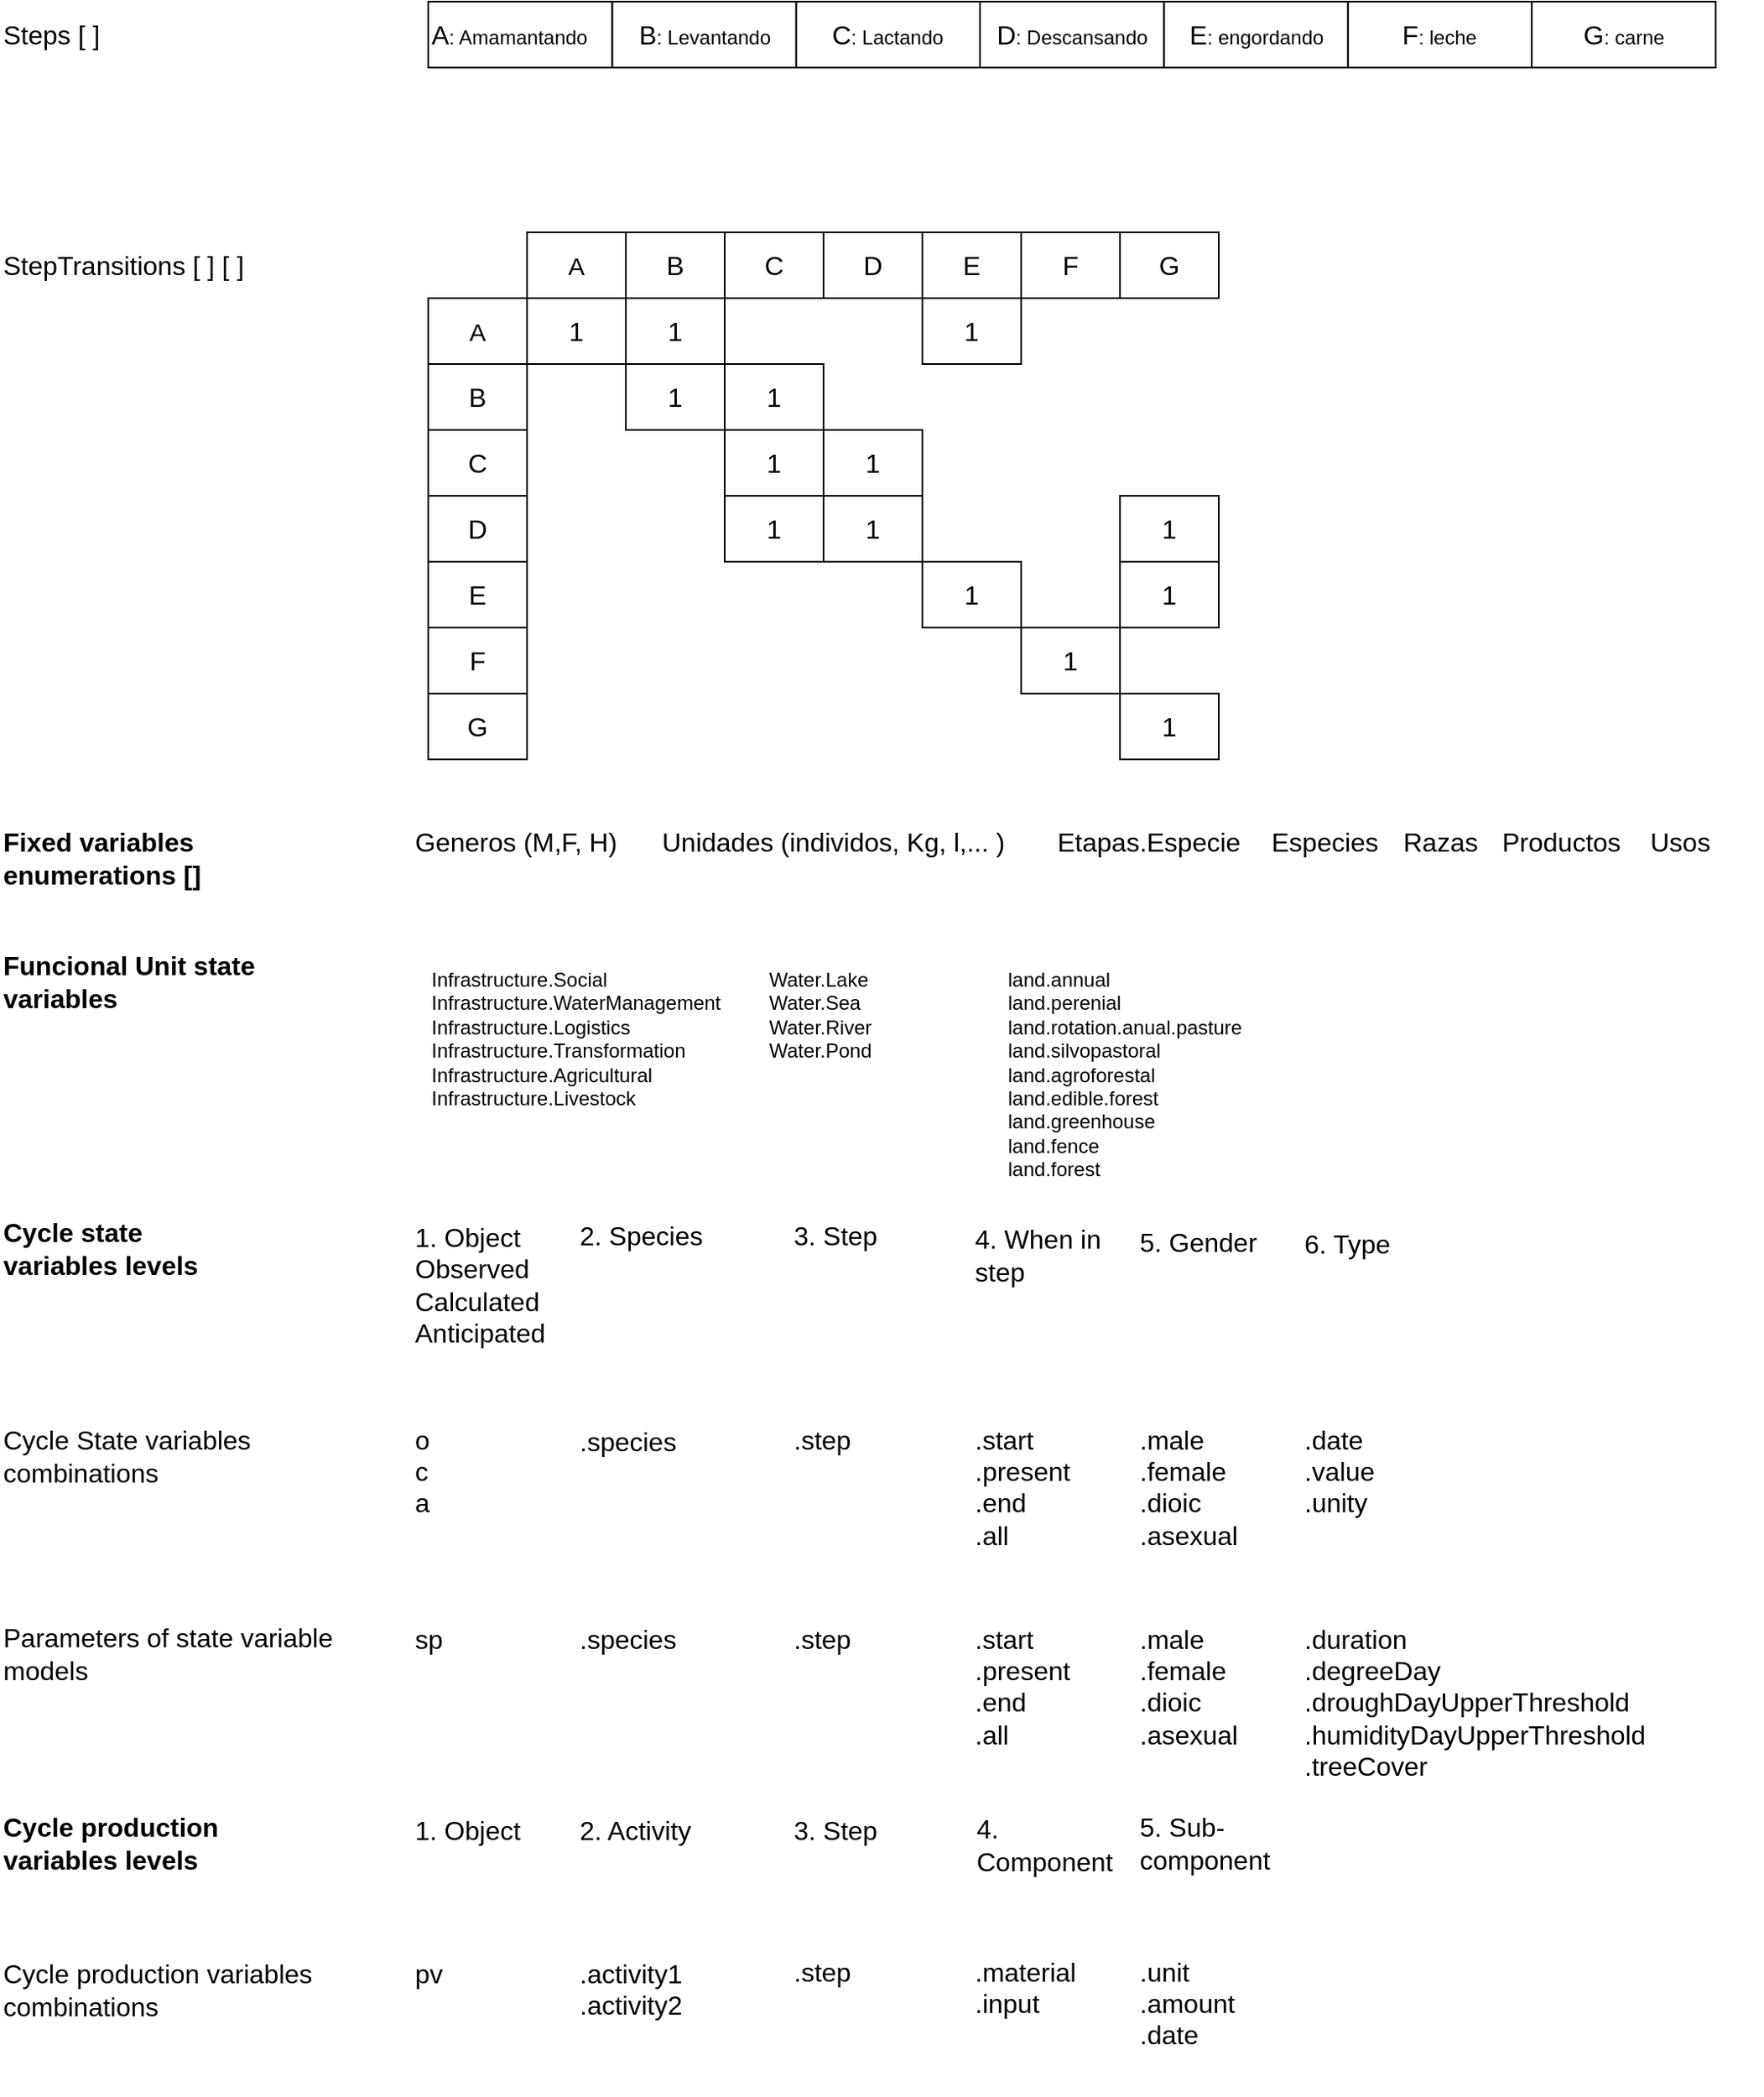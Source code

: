 <mxfile version="21.3.5" type="github" pages="2">
  <diagram id="cez-rpx9PR17WSuJuLhv" name="Genérico">
    <mxGraphModel dx="1127" dy="763" grid="1" gridSize="10" guides="1" tooltips="1" connect="1" arrows="1" fold="1" page="1" pageScale="1" pageWidth="1169" pageHeight="827" math="0" shadow="0">
      <root>
        <mxCell id="0" />
        <mxCell id="1" parent="0" />
        <mxCell id="pYkF3DjS2PnKUjxH9FUJ-1" value="Steps [ ]" style="text;html=1;strokeColor=none;fillColor=none;align=left;verticalAlign=middle;whiteSpace=wrap;rounded=0;fontSize=16;" parent="1" vertex="1">
          <mxGeometry x="60" y="40" width="80" height="20" as="geometry" />
        </mxCell>
        <mxCell id="pYkF3DjS2PnKUjxH9FUJ-2" value="StepTransitions [ ] [ ]" style="text;html=1;strokeColor=none;fillColor=none;align=left;verticalAlign=middle;whiteSpace=wrap;rounded=0;fontSize=16;" parent="1" vertex="1">
          <mxGeometry x="60" y="180" width="180" height="20" as="geometry" />
        </mxCell>
        <mxCell id="b_mPPoaURZ4BV5WpPqKZ-49" value="&lt;div&gt;Fixed variables&lt;/div&gt;&lt;div&gt;enumerations [] &lt;/div&gt;" style="text;html=1;strokeColor=none;fillColor=none;align=left;verticalAlign=middle;whiteSpace=wrap;rounded=0;fontSize=16;fontStyle=1" parent="1" vertex="1">
          <mxGeometry x="60" y="530" width="200" height="40" as="geometry" />
        </mxCell>
        <mxCell id="b_mPPoaURZ4BV5WpPqKZ-51" value="Generos (M,F, H)" style="text;html=1;strokeColor=none;fillColor=none;align=left;verticalAlign=middle;whiteSpace=wrap;rounded=0;fontSize=16;" parent="1" vertex="1">
          <mxGeometry x="310" y="530" width="150" height="20" as="geometry" />
        </mxCell>
        <mxCell id="b_mPPoaURZ4BV5WpPqKZ-52" value="Unidades (individos, Kg, l,... )" style="text;html=1;strokeColor=none;fillColor=none;align=left;verticalAlign=middle;whiteSpace=wrap;rounded=0;fontSize=16;" parent="1" vertex="1">
          <mxGeometry x="460" y="530" width="230" height="20" as="geometry" />
        </mxCell>
        <mxCell id="b_mPPoaURZ4BV5WpPqKZ-53" value="Cycle state variables levels " style="text;html=1;strokeColor=none;fillColor=none;align=left;verticalAlign=middle;whiteSpace=wrap;rounded=0;fontSize=16;fontStyle=1" parent="1" vertex="1">
          <mxGeometry x="60" y="772" width="160" height="30" as="geometry" />
        </mxCell>
        <mxCell id="b_mPPoaURZ4BV5WpPqKZ-54" value="" style="group" parent="1" vertex="1" connectable="0">
          <mxGeometry x="320" y="170" width="480" height="320" as="geometry" />
        </mxCell>
        <mxCell id="MyoScKNFmEBYEgEzymnH-1" value="" style="shape=partialRectangle;html=1;whiteSpace=wrap;connectable=0;strokeColor=default;overflow=hidden;fillColor=none;top=0;left=0;bottom=0;right=0;pointerEvents=1;fontSize=16;strokeWidth=3;" parent="b_mPPoaURZ4BV5WpPqKZ-54" vertex="1">
          <mxGeometry x="360" y="200" width="60" height="40" as="geometry">
            <mxRectangle width="60" height="40" as="alternateBounds" />
          </mxGeometry>
        </mxCell>
        <mxCell id="MyoScKNFmEBYEgEzymnH-12" value="&lt;font style=&quot;font-size: 16px;&quot;&gt;F&lt;/font&gt;" style="rounded=0;whiteSpace=wrap;html=1;" parent="b_mPPoaURZ4BV5WpPqKZ-54" vertex="1">
          <mxGeometry x="360" width="60" height="40" as="geometry" />
        </mxCell>
        <mxCell id="MyoScKNFmEBYEgEzymnH-13" value="&lt;font style=&quot;font-size: 16px;&quot;&gt;1&lt;/font&gt;" style="rounded=0;whiteSpace=wrap;html=1;" parent="b_mPPoaURZ4BV5WpPqKZ-54" vertex="1">
          <mxGeometry x="360" y="240" width="60" height="40" as="geometry" />
        </mxCell>
        <mxCell id="MyoScKNFmEBYEgEzymnH-19" value="&lt;font style=&quot;font-size: 16px;&quot;&gt;F&lt;/font&gt;" style="rounded=0;whiteSpace=wrap;html=1;" parent="b_mPPoaURZ4BV5WpPqKZ-54" vertex="1">
          <mxGeometry y="240" width="60" height="40" as="geometry" />
        </mxCell>
        <mxCell id="b_mPPoaURZ4BV5WpPqKZ-6" value="&lt;font style=&quot;font-size: 16px;&quot;&gt;G&lt;/font&gt;" style="rounded=0;whiteSpace=wrap;html=1;" parent="b_mPPoaURZ4BV5WpPqKZ-54" vertex="1">
          <mxGeometry x="420" width="60" height="40" as="geometry" />
        </mxCell>
        <mxCell id="b_mPPoaURZ4BV5WpPqKZ-14" value="&lt;font style=&quot;font-size: 16px;&quot;&gt;G&lt;/font&gt;" style="rounded=0;whiteSpace=wrap;html=1;" parent="b_mPPoaURZ4BV5WpPqKZ-54" vertex="1">
          <mxGeometry y="280" width="60" height="40" as="geometry" />
        </mxCell>
        <mxCell id="b_mPPoaURZ4BV5WpPqKZ-15" value="&lt;font style=&quot;font-size: 16px;&quot;&gt;1&lt;/font&gt;" style="rounded=0;whiteSpace=wrap;html=1;" parent="b_mPPoaURZ4BV5WpPqKZ-54" vertex="1">
          <mxGeometry x="420" y="280" width="60" height="40" as="geometry" />
        </mxCell>
        <mxCell id="b_mPPoaURZ4BV5WpPqKZ-16" value="&lt;font style=&quot;font-size: 16px;&quot;&gt;1&lt;/font&gt;" style="rounded=0;whiteSpace=wrap;html=1;" parent="b_mPPoaURZ4BV5WpPqKZ-54" vertex="1">
          <mxGeometry x="420" y="200" width="60" height="40" as="geometry" />
        </mxCell>
        <mxCell id="b_mPPoaURZ4BV5WpPqKZ-24" value="&lt;font style=&quot;font-size: 16px;&quot;&gt;D&lt;/font&gt;" style="rounded=0;whiteSpace=wrap;html=1;" parent="b_mPPoaURZ4BV5WpPqKZ-54" vertex="1">
          <mxGeometry x="240" width="60" height="40" as="geometry" />
        </mxCell>
        <mxCell id="b_mPPoaURZ4BV5WpPqKZ-25" value="&lt;font style=&quot;font-size: 16px;&quot;&gt;E&lt;/font&gt;" style="rounded=0;whiteSpace=wrap;html=1;" parent="b_mPPoaURZ4BV5WpPqKZ-54" vertex="1">
          <mxGeometry x="300" width="60" height="40" as="geometry" />
        </mxCell>
        <mxCell id="b_mPPoaURZ4BV5WpPqKZ-26" value="&lt;font style=&quot;font-size: 16px;&quot;&gt;C&lt;/font&gt;" style="rounded=0;whiteSpace=wrap;html=1;" parent="b_mPPoaURZ4BV5WpPqKZ-54" vertex="1">
          <mxGeometry x="180" width="60" height="40" as="geometry" />
        </mxCell>
        <mxCell id="b_mPPoaURZ4BV5WpPqKZ-27" value="&lt;font style=&quot;font-size: 15px;&quot;&gt;A&lt;/font&gt;" style="rounded=0;whiteSpace=wrap;html=1;" parent="b_mPPoaURZ4BV5WpPqKZ-54" vertex="1">
          <mxGeometry x="60" width="60" height="40" as="geometry" />
        </mxCell>
        <mxCell id="b_mPPoaURZ4BV5WpPqKZ-28" value="&lt;font style=&quot;font-size: 16px;&quot;&gt;B&lt;/font&gt;" style="rounded=0;whiteSpace=wrap;html=1;" parent="b_mPPoaURZ4BV5WpPqKZ-54" vertex="1">
          <mxGeometry x="120" width="60" height="40" as="geometry" />
        </mxCell>
        <mxCell id="b_mPPoaURZ4BV5WpPqKZ-32" value="&lt;font style=&quot;font-size: 16px;&quot;&gt;D&lt;/font&gt;" style="rounded=0;whiteSpace=wrap;html=1;" parent="b_mPPoaURZ4BV5WpPqKZ-54" vertex="1">
          <mxGeometry y="160" width="60" height="40" as="geometry" />
        </mxCell>
        <mxCell id="b_mPPoaURZ4BV5WpPqKZ-33" value="&lt;font style=&quot;font-size: 16px;&quot;&gt;E&lt;/font&gt;" style="rounded=0;whiteSpace=wrap;html=1;" parent="b_mPPoaURZ4BV5WpPqKZ-54" vertex="1">
          <mxGeometry y="200" width="60" height="40" as="geometry" />
        </mxCell>
        <mxCell id="b_mPPoaURZ4BV5WpPqKZ-34" value="&lt;font style=&quot;font-size: 16px;&quot;&gt;C&lt;/font&gt;" style="rounded=0;whiteSpace=wrap;html=1;" parent="b_mPPoaURZ4BV5WpPqKZ-54" vertex="1">
          <mxGeometry y="120" width="60" height="40" as="geometry" />
        </mxCell>
        <mxCell id="b_mPPoaURZ4BV5WpPqKZ-35" value="&lt;font style=&quot;font-size: 15px;&quot;&gt;A&lt;/font&gt;" style="rounded=0;whiteSpace=wrap;html=1;" parent="b_mPPoaURZ4BV5WpPqKZ-54" vertex="1">
          <mxGeometry y="40" width="60" height="40" as="geometry" />
        </mxCell>
        <mxCell id="b_mPPoaURZ4BV5WpPqKZ-36" value="&lt;font style=&quot;font-size: 16px;&quot;&gt;B&lt;/font&gt;" style="rounded=0;whiteSpace=wrap;html=1;" parent="b_mPPoaURZ4BV5WpPqKZ-54" vertex="1">
          <mxGeometry y="80" width="60" height="40" as="geometry" />
        </mxCell>
        <mxCell id="b_mPPoaURZ4BV5WpPqKZ-37" value="&lt;font style=&quot;font-size: 16px;&quot;&gt;1&lt;/font&gt;" style="rounded=0;whiteSpace=wrap;html=1;" parent="b_mPPoaURZ4BV5WpPqKZ-54" vertex="1">
          <mxGeometry x="240" y="160" width="60" height="40" as="geometry" />
        </mxCell>
        <mxCell id="b_mPPoaURZ4BV5WpPqKZ-38" value="&lt;font style=&quot;font-size: 16px;&quot;&gt;1&lt;/font&gt;" style="rounded=0;whiteSpace=wrap;html=1;" parent="b_mPPoaURZ4BV5WpPqKZ-54" vertex="1">
          <mxGeometry x="300" y="200" width="60" height="40" as="geometry" />
        </mxCell>
        <mxCell id="b_mPPoaURZ4BV5WpPqKZ-39" value="&lt;font style=&quot;font-size: 16px;&quot;&gt;1&lt;/font&gt;" style="rounded=0;whiteSpace=wrap;html=1;" parent="b_mPPoaURZ4BV5WpPqKZ-54" vertex="1">
          <mxGeometry x="120" y="80" width="60" height="40" as="geometry" />
        </mxCell>
        <mxCell id="b_mPPoaURZ4BV5WpPqKZ-40" value="&lt;font style=&quot;font-size: 16px;&quot;&gt;1&lt;/font&gt;" style="rounded=0;whiteSpace=wrap;html=1;" parent="b_mPPoaURZ4BV5WpPqKZ-54" vertex="1">
          <mxGeometry x="180" y="120" width="60" height="40" as="geometry" />
        </mxCell>
        <mxCell id="b_mPPoaURZ4BV5WpPqKZ-41" value="&lt;font style=&quot;font-size: 16px;&quot;&gt;1&lt;/font&gt;" style="rounded=0;whiteSpace=wrap;html=1;" parent="b_mPPoaURZ4BV5WpPqKZ-54" vertex="1">
          <mxGeometry x="60" y="40" width="60" height="40" as="geometry" />
        </mxCell>
        <mxCell id="b_mPPoaURZ4BV5WpPqKZ-42" value="&lt;font style=&quot;font-size: 16px;&quot;&gt;1&lt;/font&gt;" style="rounded=0;whiteSpace=wrap;html=1;" parent="b_mPPoaURZ4BV5WpPqKZ-54" vertex="1">
          <mxGeometry x="300" y="40" width="60" height="40" as="geometry" />
        </mxCell>
        <mxCell id="b_mPPoaURZ4BV5WpPqKZ-43" value="&lt;font style=&quot;font-size: 16px;&quot;&gt;1&lt;/font&gt;" style="rounded=0;whiteSpace=wrap;html=1;" parent="b_mPPoaURZ4BV5WpPqKZ-54" vertex="1">
          <mxGeometry x="180" y="80" width="60" height="40" as="geometry" />
        </mxCell>
        <mxCell id="b_mPPoaURZ4BV5WpPqKZ-44" value="&lt;font style=&quot;font-size: 16px;&quot;&gt;1&lt;/font&gt;" style="rounded=0;whiteSpace=wrap;html=1;" parent="b_mPPoaURZ4BV5WpPqKZ-54" vertex="1">
          <mxGeometry x="120" y="40" width="60" height="40" as="geometry" />
        </mxCell>
        <mxCell id="b_mPPoaURZ4BV5WpPqKZ-45" value="&lt;font style=&quot;font-size: 16px;&quot;&gt;1&lt;/font&gt;" style="rounded=0;whiteSpace=wrap;html=1;" parent="b_mPPoaURZ4BV5WpPqKZ-54" vertex="1">
          <mxGeometry x="240" y="120" width="60" height="40" as="geometry" />
        </mxCell>
        <mxCell id="b_mPPoaURZ4BV5WpPqKZ-46" value="&lt;font style=&quot;font-size: 16px;&quot;&gt;1&lt;/font&gt;" style="rounded=0;whiteSpace=wrap;html=1;" parent="b_mPPoaURZ4BV5WpPqKZ-54" vertex="1">
          <mxGeometry x="180" y="160" width="60" height="40" as="geometry" />
        </mxCell>
        <mxCell id="b_mPPoaURZ4BV5WpPqKZ-47" value="&lt;font style=&quot;font-size: 16px;&quot;&gt;1&lt;/font&gt;" style="rounded=0;whiteSpace=wrap;html=1;" parent="b_mPPoaURZ4BV5WpPqKZ-54" vertex="1">
          <mxGeometry x="420" y="160" width="60" height="40" as="geometry" />
        </mxCell>
        <mxCell id="b_mPPoaURZ4BV5WpPqKZ-55" value="" style="group" parent="1" vertex="1" connectable="0">
          <mxGeometry x="320" y="30" width="781.67" height="40" as="geometry" />
        </mxCell>
        <mxCell id="MyoScKNFmEBYEgEzymnH-27" value="" style="group" parent="b_mPPoaURZ4BV5WpPqKZ-55" vertex="1" connectable="0">
          <mxGeometry width="670" height="40" as="geometry" />
        </mxCell>
        <mxCell id="MyoScKNFmEBYEgEzymnH-20" value="&lt;font style=&quot;font-size: 16px;&quot;&gt;F&lt;/font&gt;: leche" style="rounded=0;whiteSpace=wrap;html=1;" parent="MyoScKNFmEBYEgEzymnH-27" vertex="1">
          <mxGeometry x="558.333" width="111.667" height="40" as="geometry" />
        </mxCell>
        <mxCell id="MyoScKNFmEBYEgEzymnH-21" value="&lt;font style=&quot;font-size: 16px;&quot;&gt;E&lt;/font&gt;: engordando" style="rounded=0;whiteSpace=wrap;html=1;" parent="MyoScKNFmEBYEgEzymnH-27" vertex="1">
          <mxGeometry x="446.667" width="111.667" height="40" as="geometry" />
        </mxCell>
        <mxCell id="MyoScKNFmEBYEgEzymnH-22" value="&lt;font style=&quot;font-size: 16px;&quot;&gt;D&lt;/font&gt;: Descansando" style="rounded=0;whiteSpace=wrap;html=1;" parent="MyoScKNFmEBYEgEzymnH-27" vertex="1">
          <mxGeometry x="335.0" width="111.667" height="40" as="geometry" />
        </mxCell>
        <mxCell id="MyoScKNFmEBYEgEzymnH-23" value="&lt;font style=&quot;font-size: 16px;&quot;&gt;C&lt;/font&gt;: Lactando" style="rounded=0;whiteSpace=wrap;html=1;" parent="MyoScKNFmEBYEgEzymnH-27" vertex="1">
          <mxGeometry x="223.333" width="111.667" height="40" as="geometry" />
        </mxCell>
        <mxCell id="MyoScKNFmEBYEgEzymnH-24" value="&lt;font style=&quot;font-size: 16px;&quot;&gt;B&lt;/font&gt;: Levantando" style="rounded=0;whiteSpace=wrap;html=1;" parent="MyoScKNFmEBYEgEzymnH-27" vertex="1">
          <mxGeometry x="111.667" width="111.667" height="40" as="geometry" />
        </mxCell>
        <mxCell id="MyoScKNFmEBYEgEzymnH-25" value="&lt;div style=&quot;&quot; align=&quot;left&quot;&gt;&lt;font style=&quot;font-size: 16px;&quot;&gt;A&lt;/font&gt;&lt;font style=&quot;font-size: 12px;&quot;&gt;: Amamantando&lt;br&gt;&lt;/font&gt;&lt;/div&gt;" style="rounded=0;whiteSpace=wrap;html=1;align=left;" parent="MyoScKNFmEBYEgEzymnH-27" vertex="1">
          <mxGeometry width="111.667" height="40" as="geometry" />
        </mxCell>
        <mxCell id="dBqPaJ7fvby0gHjQgL4g-1" value="&lt;font style=&quot;font-size: 16px;&quot;&gt;G&lt;/font&gt;: carne" style="rounded=0;whiteSpace=wrap;html=1;" parent="b_mPPoaURZ4BV5WpPqKZ-55" vertex="1">
          <mxGeometry x="670.003" width="111.667" height="40" as="geometry" />
        </mxCell>
        <mxCell id="b_mPPoaURZ4BV5WpPqKZ-57" value="&lt;div style=&quot;font-size: 16px;&quot;&gt;o&lt;/div&gt;&lt;div style=&quot;font-size: 16px;&quot;&gt;c&lt;/div&gt;&lt;div style=&quot;font-size: 16px;&quot;&gt;a&lt;br style=&quot;font-size: 16px;&quot;&gt;&lt;/div&gt;" style="text;whiteSpace=wrap;html=1;fontSize=16;verticalAlign=top;" parent="1" vertex="1">
          <mxGeometry x="310" y="887" width="100" height="90" as="geometry" />
        </mxCell>
        <mxCell id="b_mPPoaURZ4BV5WpPqKZ-59" value=".step" style="text;whiteSpace=wrap;html=1;fontSize=16;verticalAlign=top;" parent="1" vertex="1">
          <mxGeometry x="540" y="887" width="100" height="90" as="geometry" />
        </mxCell>
        <mxCell id="b_mPPoaURZ4BV5WpPqKZ-62" value="&lt;div&gt;.start&lt;/div&gt;&lt;div&gt;.present&lt;/div&gt;&lt;div&gt;.end&lt;/div&gt;&lt;div&gt;.all&lt;br&gt;&lt;/div&gt;" style="text;whiteSpace=wrap;html=1;fontSize=16;verticalAlign=top;" parent="1" vertex="1">
          <mxGeometry x="650" y="887" width="100" height="90" as="geometry" />
        </mxCell>
        <mxCell id="b_mPPoaURZ4BV5WpPqKZ-64" value="&lt;div&gt;.male&lt;/div&gt;&lt;div&gt;.female&lt;br&gt;&lt;/div&gt;&lt;div&gt;.dioic&lt;/div&gt;&lt;div&gt;.asexual&lt;br&gt;&lt;/div&gt;" style="text;whiteSpace=wrap;html=1;fontSize=16;verticalAlign=top;" parent="1" vertex="1">
          <mxGeometry x="750" y="887" width="100" height="80" as="geometry" />
        </mxCell>
        <mxCell id="csLeSf18LWkZXM3OZ7Ix-2" value="&lt;div&gt;.date&lt;/div&gt;&lt;div&gt;.value&lt;/div&gt;&lt;div&gt;.unity&lt;br&gt;&lt;/div&gt;" style="text;whiteSpace=wrap;html=1;fontSize=16;verticalAlign=top;" parent="1" vertex="1">
          <mxGeometry x="850" y="887" width="100" height="80" as="geometry" />
        </mxCell>
        <mxCell id="csLeSf18LWkZXM3OZ7Ix-3" value="Cycle State variables combinations" style="text;html=1;strokeColor=none;fillColor=none;align=left;verticalAlign=middle;whiteSpace=wrap;rounded=0;fontSize=16;" parent="1" vertex="1">
          <mxGeometry x="60" y="898" width="220" height="30" as="geometry" />
        </mxCell>
        <mxCell id="csLeSf18LWkZXM3OZ7Ix-5" value="Parameters of state variable models" style="text;html=1;strokeColor=none;fillColor=none;align=left;verticalAlign=middle;whiteSpace=wrap;rounded=0;fontSize=16;" parent="1" vertex="1">
          <mxGeometry x="60" y="1018" width="220" height="30" as="geometry" />
        </mxCell>
        <mxCell id="csLeSf18LWkZXM3OZ7Ix-6" value="sp" style="text;whiteSpace=wrap;html=1;fontSize=16;verticalAlign=top;" parent="1" vertex="1">
          <mxGeometry x="310" y="1008" width="60" height="60" as="geometry" />
        </mxCell>
        <mxCell id="csLeSf18LWkZXM3OZ7Ix-7" value=".step" style="text;whiteSpace=wrap;html=1;fontSize=16;verticalAlign=top;" parent="1" vertex="1">
          <mxGeometry x="540" y="1008" width="100" height="90" as="geometry" />
        </mxCell>
        <mxCell id="csLeSf18LWkZXM3OZ7Ix-8" value="&lt;div&gt;.start&lt;/div&gt;&lt;div&gt;.present&lt;/div&gt;&lt;div&gt;.end&lt;/div&gt;&lt;div&gt;.all&lt;br&gt;&lt;/div&gt;" style="text;whiteSpace=wrap;html=1;fontSize=16;verticalAlign=top;" parent="1" vertex="1">
          <mxGeometry x="650" y="1008" width="100" height="90" as="geometry" />
        </mxCell>
        <mxCell id="csLeSf18LWkZXM3OZ7Ix-9" value="&lt;div&gt;.male&lt;/div&gt;&lt;div&gt;.female&lt;br&gt;&lt;/div&gt;&lt;div&gt;.dioic&lt;/div&gt;&lt;div&gt;.asexual&lt;br&gt;&lt;/div&gt;" style="text;whiteSpace=wrap;html=1;fontSize=16;verticalAlign=top;" parent="1" vertex="1">
          <mxGeometry x="750" y="1008" width="100" height="80" as="geometry" />
        </mxCell>
        <mxCell id="csLeSf18LWkZXM3OZ7Ix-10" value="&lt;div&gt;.duration&lt;/div&gt;&lt;div&gt;.degreeDay&lt;/div&gt;&lt;div&gt;.droughDayUpperThreshold&lt;/div&gt;&lt;div&gt;.humidityDayUpperThreshold&lt;/div&gt;&lt;div&gt;.treeCover&lt;br&gt;&lt;/div&gt;" style="text;whiteSpace=wrap;html=1;fontSize=16;verticalAlign=top;" parent="1" vertex="1">
          <mxGeometry x="850" y="1008" width="100" height="80" as="geometry" />
        </mxCell>
        <mxCell id="csLeSf18LWkZXM3OZ7Ix-11" value="Cycle production variables combinations" style="text;html=1;strokeColor=none;fillColor=none;align=left;verticalAlign=middle;whiteSpace=wrap;rounded=0;fontSize=16;" parent="1" vertex="1">
          <mxGeometry x="60" y="1222" width="220" height="30" as="geometry" />
        </mxCell>
        <mxCell id="csLeSf18LWkZXM3OZ7Ix-12" value="pv" style="text;whiteSpace=wrap;html=1;fontSize=16;verticalAlign=top;" parent="1" vertex="1">
          <mxGeometry x="310" y="1211" width="100" height="90" as="geometry" />
        </mxCell>
        <mxCell id="csLeSf18LWkZXM3OZ7Ix-13" value=".step" style="text;whiteSpace=wrap;html=1;fontSize=16;verticalAlign=top;" parent="1" vertex="1">
          <mxGeometry x="540" y="1210" width="100" height="90" as="geometry" />
        </mxCell>
        <mxCell id="csLeSf18LWkZXM3OZ7Ix-14" value="&lt;div&gt;.material&lt;/div&gt;&lt;div&gt;.input&lt;/div&gt;" style="text;whiteSpace=wrap;html=1;fontSize=16;verticalAlign=top;" parent="1" vertex="1">
          <mxGeometry x="650" y="1210" width="100" height="90" as="geometry" />
        </mxCell>
        <mxCell id="csLeSf18LWkZXM3OZ7Ix-15" value="&lt;div&gt;.unit&lt;/div&gt;&lt;div&gt;.amount&lt;/div&gt;&lt;div&gt;.date&lt;br&gt;&lt;/div&gt;" style="text;whiteSpace=wrap;html=1;fontSize=16;verticalAlign=top;" parent="1" vertex="1">
          <mxGeometry x="750" y="1210" width="100" height="80" as="geometry" />
        </mxCell>
        <mxCell id="csLeSf18LWkZXM3OZ7Ix-88" value="Etapas.Especie" style="text;html=1;strokeColor=none;fillColor=none;align=left;verticalAlign=middle;whiteSpace=wrap;rounded=0;fontSize=16;" parent="1" vertex="1">
          <mxGeometry x="700" y="530" width="100" height="20" as="geometry" />
        </mxCell>
        <mxCell id="csLeSf18LWkZXM3OZ7Ix-91" value="Especies" style="text;html=1;strokeColor=none;fillColor=none;align=left;verticalAlign=middle;whiteSpace=wrap;rounded=0;fontSize=16;" parent="1" vertex="1">
          <mxGeometry x="830" y="530" width="100" height="20" as="geometry" />
        </mxCell>
        <mxCell id="csLeSf18LWkZXM3OZ7Ix-92" value="2. Species" style="text;html=1;strokeColor=none;fillColor=none;align=left;verticalAlign=middle;whiteSpace=wrap;rounded=0;fontSize=16;" parent="1" vertex="1">
          <mxGeometry x="410" y="760" width="100" height="38" as="geometry" />
        </mxCell>
        <mxCell id="csLeSf18LWkZXM3OZ7Ix-93" value=".species" style="text;whiteSpace=wrap;html=1;fontSize=16;verticalAlign=top;" parent="1" vertex="1">
          <mxGeometry x="410" y="888" width="100" height="99" as="geometry" />
        </mxCell>
        <mxCell id="csLeSf18LWkZXM3OZ7Ix-94" value=".species" style="text;whiteSpace=wrap;html=1;fontSize=16;verticalAlign=top;" parent="1" vertex="1">
          <mxGeometry x="410" y="1008" width="100" height="90" as="geometry" />
        </mxCell>
        <mxCell id="csLeSf18LWkZXM3OZ7Ix-95" value="&lt;div&gt;.activity1&lt;/div&gt;&lt;div&gt;.activity2&lt;br&gt;&lt;/div&gt;" style="text;whiteSpace=wrap;html=1;fontSize=16;verticalAlign=top;" parent="1" vertex="1">
          <mxGeometry x="410" y="1211" width="100" height="90" as="geometry" />
        </mxCell>
        <mxCell id="csLeSf18LWkZXM3OZ7Ix-96" value="Razas" style="text;html=1;strokeColor=none;fillColor=none;align=left;verticalAlign=middle;whiteSpace=wrap;rounded=0;fontSize=16;" parent="1" vertex="1">
          <mxGeometry x="910" y="530" width="100" height="20" as="geometry" />
        </mxCell>
        <mxCell id="csLeSf18LWkZXM3OZ7Ix-97" value="Productos" style="text;html=1;strokeColor=none;fillColor=none;align=left;verticalAlign=middle;whiteSpace=wrap;rounded=0;fontSize=16;" parent="1" vertex="1">
          <mxGeometry x="970" y="530" width="100" height="20" as="geometry" />
        </mxCell>
        <mxCell id="csLeSf18LWkZXM3OZ7Ix-98" value="Usos" style="text;html=1;strokeColor=none;fillColor=none;align=left;verticalAlign=middle;whiteSpace=wrap;rounded=0;fontSize=16;" parent="1" vertex="1">
          <mxGeometry x="1060" y="530" width="70" height="20" as="geometry" />
        </mxCell>
        <mxCell id="csLeSf18LWkZXM3OZ7Ix-101" value="Funcional Unit state variables" style="text;html=1;strokeColor=none;fillColor=none;align=left;verticalAlign=middle;whiteSpace=wrap;rounded=0;fontSize=16;fontStyle=1" parent="1" vertex="1">
          <mxGeometry x="60" y="610" width="220" height="30" as="geometry" />
        </mxCell>
        <mxCell id="csLeSf18LWkZXM3OZ7Ix-102" value="&lt;div&gt;Infrastructure.Social &lt;br&gt;&lt;/div&gt;&lt;div&gt;Infrastructure.WaterManagement &lt;br&gt;&lt;/div&gt;&lt;div&gt;Infrastructure.Logistics &lt;br&gt;&lt;/div&gt;&lt;div&gt;Infrastructure.Transformation &lt;br&gt;&lt;/div&gt;&lt;div&gt;Infrastructure.Agricultural &lt;br&gt;&lt;/div&gt;&lt;div&gt;Infrastructure.Livestock&lt;/div&gt;" style="text;whiteSpace=wrap;html=1;" parent="1" vertex="1">
          <mxGeometry x="320" y="610" width="120" height="110" as="geometry" />
        </mxCell>
        <mxCell id="csLeSf18LWkZXM3OZ7Ix-103" value="&lt;div&gt;Water.Lake &lt;br&gt;&lt;/div&gt;Water.Sea&lt;div&gt;Water.River&lt;/div&gt;&lt;div&gt;Water.Pond&lt;/div&gt;" style="text;whiteSpace=wrap;html=1;" parent="1" vertex="1">
          <mxGeometry x="525" y="610" width="120" height="110" as="geometry" />
        </mxCell>
        <mxCell id="csLeSf18LWkZXM3OZ7Ix-104" value="&lt;div&gt;land.annual&lt;/div&gt;&lt;div&gt;land.perenial&lt;div&gt;land.rotation.anual.pasture&lt;/div&gt;&lt;div&gt;land.silvopastoral&lt;/div&gt;land.agroforestal&lt;/div&gt;&lt;div&gt;land.edible.forest&lt;div&gt;land.greenhouse&lt;/div&gt;&lt;div&gt;land.fence&lt;/div&gt;&lt;div&gt;land.forest&lt;/div&gt;&lt;div&gt;&lt;br&gt;&lt;div&gt;&lt;br&gt;&lt;br&gt;&lt;/div&gt;&lt;/div&gt;&lt;div&gt;&lt;br&gt;&lt;br&gt;&lt;/div&gt;&lt;br&gt;&lt;br&gt;&lt;/div&gt;" style="text;whiteSpace=wrap;html=1;" parent="1" vertex="1">
          <mxGeometry x="670" y="610" width="120" height="110" as="geometry" />
        </mxCell>
        <mxCell id="rNuEx3sRfUWNWiZSni4U-1" value="1. Object&lt;div&gt;&lt;div style=&quot;font-size: 16px;&quot;&gt;Observed&lt;/div&gt;&lt;div style=&quot;font-size: 16px;&quot;&gt;Calculated&lt;/div&gt;Anticipated&lt;/div&gt;" style="text;html=1;strokeColor=none;fillColor=none;align=left;verticalAlign=middle;whiteSpace=wrap;rounded=0;fontSize=16;" vertex="1" parent="1">
          <mxGeometry x="310" y="768" width="100" height="82" as="geometry" />
        </mxCell>
        <mxCell id="rNuEx3sRfUWNWiZSni4U-2" value="3. Step" style="text;html=1;strokeColor=none;fillColor=none;align=left;verticalAlign=middle;whiteSpace=wrap;rounded=0;fontSize=16;" vertex="1" parent="1">
          <mxGeometry x="540" y="760" width="100" height="38" as="geometry" />
        </mxCell>
        <mxCell id="rNuEx3sRfUWNWiZSni4U-4" value="4. When in step" style="text;html=1;strokeColor=none;fillColor=none;align=left;verticalAlign=middle;whiteSpace=wrap;rounded=0;fontSize=16;" vertex="1" parent="1">
          <mxGeometry x="650" y="760" width="85" height="62" as="geometry" />
        </mxCell>
        <mxCell id="rNuEx3sRfUWNWiZSni4U-5" value="5. Gender" style="text;html=1;strokeColor=none;fillColor=none;align=left;verticalAlign=middle;whiteSpace=wrap;rounded=0;fontSize=16;" vertex="1" parent="1">
          <mxGeometry x="750" y="764" width="100" height="38" as="geometry" />
        </mxCell>
        <mxCell id="rNuEx3sRfUWNWiZSni4U-6" value="6. Type " style="text;html=1;strokeColor=none;fillColor=none;align=left;verticalAlign=middle;whiteSpace=wrap;rounded=0;fontSize=16;" vertex="1" parent="1">
          <mxGeometry x="850" y="768" width="100" height="32" as="geometry" />
        </mxCell>
        <mxCell id="rNuEx3sRfUWNWiZSni4U-8" value="Cycle production variables levels " style="text;html=1;strokeColor=none;fillColor=none;align=left;verticalAlign=middle;whiteSpace=wrap;rounded=0;fontSize=16;fontStyle=1" vertex="1" parent="1">
          <mxGeometry x="60" y="1133" width="160" height="30" as="geometry" />
        </mxCell>
        <mxCell id="rNuEx3sRfUWNWiZSni4U-9" value="2. Activity" style="text;html=1;strokeColor=none;fillColor=none;align=left;verticalAlign=middle;whiteSpace=wrap;rounded=0;fontSize=16;" vertex="1" parent="1">
          <mxGeometry x="410" y="1121" width="100" height="38" as="geometry" />
        </mxCell>
        <mxCell id="rNuEx3sRfUWNWiZSni4U-10" value="1. Object" style="text;html=1;strokeColor=none;fillColor=none;align=left;verticalAlign=middle;whiteSpace=wrap;rounded=0;fontSize=16;" vertex="1" parent="1">
          <mxGeometry x="310" y="1129" width="100" height="21" as="geometry" />
        </mxCell>
        <mxCell id="rNuEx3sRfUWNWiZSni4U-11" value="3. Step" style="text;html=1;strokeColor=none;fillColor=none;align=left;verticalAlign=middle;whiteSpace=wrap;rounded=0;fontSize=16;" vertex="1" parent="1">
          <mxGeometry x="540" y="1121" width="100" height="38" as="geometry" />
        </mxCell>
        <mxCell id="rNuEx3sRfUWNWiZSni4U-12" value="4. Component" style="text;html=1;strokeColor=none;fillColor=none;align=left;verticalAlign=middle;whiteSpace=wrap;rounded=0;fontSize=16;" vertex="1" parent="1">
          <mxGeometry x="651" y="1118" width="100" height="62" as="geometry" />
        </mxCell>
        <mxCell id="rNuEx3sRfUWNWiZSni4U-13" value="5. Sub-component" style="text;html=1;strokeColor=none;fillColor=none;align=left;verticalAlign=middle;whiteSpace=wrap;rounded=0;fontSize=16;" vertex="1" parent="1">
          <mxGeometry x="750" y="1129" width="100" height="38" as="geometry" />
        </mxCell>
      </root>
    </mxGraphModel>
  </diagram>
  <diagram id="6a731a19-8d31-9384-78a2-239565b7b9f0" name="Bovinos">
    <mxGraphModel dx="1127" dy="722" grid="1" gridSize="10" guides="1" tooltips="1" connect="1" arrows="1" fold="1" page="1" pageScale="1" pageWidth="1169" pageHeight="827" background="none" math="0" shadow="0">
      <root>
        <mxCell id="0" />
        <mxCell id="1" parent="0" />
        <mxCell id="wV_RwZgJfHrOoYBap2ik-1772" value="" style="edgeStyle=orthogonalEdgeStyle;rounded=0;orthogonalLoop=1;jettySize=auto;html=1;" parent="1" source="1749" target="wV_RwZgJfHrOoYBap2ik-1771" edge="1">
          <mxGeometry relative="1" as="geometry" />
        </mxCell>
        <mxCell id="1749" value="A. Amamantando" style="rounded=1;whiteSpace=wrap;html=1;shadow=0;labelBackgroundColor=none;strokeColor=none;strokeWidth=3;fillColor=#2F5B7C;fontFamily=Helvetica;fontSize=16;fontColor=#FFFFFF;align=center;fontStyle=1;spacing=5;arcSize=7;perimeterSpacing=2;" parent="1" vertex="1">
          <mxGeometry x="55" y="249" width="140" height="61" as="geometry" />
        </mxCell>
        <mxCell id="1753" value="C. Lactando" style="rounded=1;whiteSpace=wrap;html=1;shadow=0;labelBackgroundColor=none;strokeColor=none;strokeWidth=3;fillColor=#e85642;fontFamily=Helvetica;fontSize=14;fontColor=#FFFFFF;align=center;spacing=5;fontStyle=1;arcSize=7;perimeterSpacing=2;" parent="1" vertex="1">
          <mxGeometry x="521" y="248" width="150" height="60" as="geometry" />
        </mxCell>
        <mxCell id="1754" value="&lt;div style=&quot;font-size: 12px;&quot;&gt;&lt;font style=&quot;font-size: 12px;&quot;&gt;&lt;b&gt;&lt;font style=&quot;font-size: 12px;&quot; color=&quot;#000000&quot;&gt;F. Leche en oferta&lt;/font&gt;&lt;/b&gt;&lt;/font&gt;&lt;/div&gt;" style="rounded=1;whiteSpace=wrap;html=1;shadow=0;labelBackgroundColor=none;strokeColor=none;strokeWidth=3;fillColor=#E0E0E0;fontFamily=Helvetica;fontSize=14;align=center;spacing=5;fontStyle=0;arcSize=7;perimeterSpacing=2;fontColor=#333333;" parent="1" vertex="1">
          <mxGeometry x="847.25" y="248" width="133" height="60" as="geometry" />
        </mxCell>
        <mxCell id="DLMDTIZW3BZclp9K0W_a-1778" value="" style="edgeStyle=orthogonalEdgeStyle;rounded=0;orthogonalLoop=1;jettySize=auto;html=1;fontSize=12;fontColor=#000000;endArrow=none;endFill=0;entryX=0;entryY=0.5;entryDx=0;entryDy=0;" parent="1" source="1760" target="DLMDTIZW3BZclp9K0W_a-1774" edge="1">
          <mxGeometry relative="1" as="geometry">
            <mxPoint x="880" y="140" as="targetPoint" />
          </mxGeometry>
        </mxCell>
        <mxCell id="DLMDTIZW3BZclp9K0W_a-1779" value="&lt;div&gt;E_Fv=Número, &lt;br&gt;&lt;/div&gt;&lt;div&gt;Sexos, &lt;br&gt;&lt;/div&gt;&lt;div&gt;Fecha&lt;/div&gt;" style="edgeLabel;html=1;align=center;verticalAlign=middle;resizable=0;points=[];fontSize=12;fontColor=#000000;labelBackgroundColor=#D4AD9B;labelBorderColor=#A0522D;" parent="DLMDTIZW3BZclp9K0W_a-1778" vertex="1" connectable="0">
          <mxGeometry x="-0.149" relative="1" as="geometry">
            <mxPoint x="16" as="offset" />
          </mxGeometry>
        </mxCell>
        <mxCell id="1760" value="E. Engorando" style="rounded=1;whiteSpace=wrap;html=1;shadow=0;labelBackgroundColor=none;strokeColor=#572C18;strokeWidth=3;fillColor=#A0522D;fontFamily=Helvetica;fontSize=14;fontColor=#FFFFFF;align=center;spacing=5;fontStyle=1;arcSize=7;perimeterSpacing=2;" parent="1" vertex="1">
          <mxGeometry x="521" y="110" width="150" height="60" as="geometry" />
        </mxCell>
        <mxCell id="qsEijEhWH3xLUdq9jlML-1775" value="" style="edgeStyle=orthogonalEdgeStyle;rounded=0;orthogonalLoop=1;jettySize=auto;html=1;endArrow=none;endFill=0;entryX=0.5;entryY=1;entryDx=0;entryDy=0;exitX=0.5;exitY=0;exitDx=0;exitDy=0;" parent="1" source="1769" target="DLMDTIZW3BZclp9K0W_a-1774" edge="1">
          <mxGeometry relative="1" as="geometry">
            <Array as="points">
              <mxPoint x="1072" y="182" />
            </Array>
          </mxGeometry>
        </mxCell>
        <mxCell id="1769" value="&lt;font style=&quot;font-size: 12px;&quot;&gt;&lt;b&gt;Gv.f.p=(&lt;/b&gt;&lt;/font&gt;&lt;font style=&quot;font-size: 12px;&quot;&gt;&lt;b&gt;fechas, cantidades ofertas, previstas, observadas, restantes&lt;/b&gt;&lt;/font&gt;&lt;font style=&quot;font-size: 12px;&quot;&gt;&lt;b&gt;)&lt;br&gt;&lt;/b&gt;&lt;/font&gt;" style="rounded=1;whiteSpace=wrap;html=1;shadow=0;labelBackgroundColor=none;strokeColor=#572C18;strokeWidth=3;fillColor=#856C61;fontFamily=Helvetica;fontSize=14;fontColor=#000000;align=center;spacing=5;arcSize=7;perimeterSpacing=2;" parent="1" vertex="1">
          <mxGeometry x="1017.25" y="470" width="108.5" height="100" as="geometry" />
        </mxCell>
        <mxCell id="yf1A8xf_c-HTEzNxy_wl-1791" style="edgeStyle=orthogonalEdgeStyle;rounded=0;orthogonalLoop=1;jettySize=auto;html=1;exitX=0.5;exitY=0;exitDx=0;exitDy=0;entryX=0.75;entryY=0;entryDx=0;entryDy=0;endArrow=classic;endFill=1;" parent="1" source="1771" target="1749" edge="1">
          <mxGeometry relative="1" as="geometry">
            <Array as="points">
              <mxPoint x="355" y="190" />
              <mxPoint x="161" y="190" />
            </Array>
          </mxGeometry>
        </mxCell>
        <mxCell id="yf1A8xf_c-HTEzNxy_wl-1792" value="&lt;div&gt;Número terneros&lt;/div&gt;&lt;div&gt;hembras y machos&lt;/div&gt;" style="edgeLabel;html=1;align=center;verticalAlign=middle;resizable=0;points=[];" parent="yf1A8xf_c-HTEzNxy_wl-1791" vertex="1" connectable="0">
          <mxGeometry x="-0.182" relative="1" as="geometry">
            <mxPoint as="offset" />
          </mxGeometry>
        </mxCell>
        <mxCell id="1771" value="B. Levantando" style="rounded=1;whiteSpace=wrap;html=1;shadow=0;labelBackgroundColor=none;strokeColor=none;strokeWidth=3;fillColor=#12aab5;fontFamily=Helvetica;fontSize=14;fontColor=#FFFFFF;align=center;spacing=5;fontStyle=1;arcSize=7;perimeterSpacing=2;" parent="1" vertex="1">
          <mxGeometry x="280" y="249.0" width="150" height="60" as="geometry" />
        </mxCell>
        <mxCell id="z_6aWykkNIrOVK7mSuos-1771" value="D. Descansando" style="rounded=1;whiteSpace=wrap;html=1;shadow=0;labelBackgroundColor=none;strokeColor=none;strokeWidth=3;fillColor=#a20025;fontFamily=Helvetica;fontSize=14;align=center;spacing=5;fontStyle=1;arcSize=7;perimeterSpacing=2;fontColor=#ffffff;" parent="1" vertex="1">
          <mxGeometry x="523" y="380" width="148" height="60" as="geometry" />
        </mxCell>
        <mxCell id="wV_RwZgJfHrOoYBap2ik-1771" value="&lt;div style=&quot;font-size: 12px;&quot;&gt;A.ID&lt;/div&gt;&lt;div style=&quot;font-size: 12px;&quot;&gt;A.ID.madre&lt;br style=&quot;font-size: 12px;&quot;&gt;&lt;/div&gt;&lt;div style=&quot;font-size: 12px;&quot;&gt;A.ID.padre&lt;/div&gt;&lt;div style=&quot;font-size: 12px;&quot;&gt;A.Número.Machos.t A.Número.Hembras.t A.Inicio_observado.Fecha&lt;/div&gt;&lt;div&gt;A.Inicio_observado.Numero.Machos A.Inicio_observado.Numero.Hembras&lt;/div&gt;" style="rounded=1;whiteSpace=wrap;html=1;fontSize=12;fillColor=#BBCAD6;strokeColor=#2F5B7C;fontColor=#000000;shadow=0;labelBackgroundColor=none;strokeWidth=3;fontStyle=1;spacing=5;arcSize=7;" parent="1" vertex="1">
          <mxGeometry x="50" y="360" width="150" height="150" as="geometry" />
        </mxCell>
        <mxCell id="wV_RwZgJfHrOoYBap2ik-1781" value="" style="edgeStyle=orthogonalEdgeStyle;rounded=0;orthogonalLoop=1;jettySize=auto;html=1;entryX=0.5;entryY=1;entryDx=0;entryDy=0;" parent="1" source="wV_RwZgJfHrOoYBap2ik-1775" target="wV_RwZgJfHrOoYBap2ik-1771" edge="1">
          <mxGeometry relative="1" as="geometry">
            <mxPoint x="125" y="590" as="targetPoint" />
          </mxGeometry>
        </mxCell>
        <mxCell id="wV_RwZgJfHrOoYBap2ik-1775" value="&lt;div&gt;A.p.t=Tiempo nacimiento-destete&lt;/div&gt;&lt;div&gt;A.p.m=Mortalidad&lt;br&gt;&lt;/div&gt;" style="rounded=1;whiteSpace=wrap;html=1;fontSize=16;fillColor=#BBCAD6;strokeColor=none;fontColor=#000000;shadow=0;labelBackgroundColor=none;strokeWidth=3;fontStyle=1;spacing=5;arcSize=7;" parent="1" vertex="1">
          <mxGeometry x="53.5" y="670" width="142.5" height="80" as="geometry" />
        </mxCell>
        <mxCell id="wV_RwZgJfHrOoYBap2ik-1789" value="" style="edgeStyle=orthogonalEdgeStyle;rounded=0;orthogonalLoop=1;jettySize=auto;html=1;fontColor=#0839FF;" parent="1" source="wV_RwZgJfHrOoYBap2ik-1777" target="wV_RwZgJfHrOoYBap2ik-1787" edge="1">
          <mxGeometry relative="1" as="geometry" />
        </mxCell>
        <mxCell id="wV_RwZgJfHrOoYBap2ik-1777" value="&lt;div&gt;B.p.t=Tiempo levante&lt;/div&gt;&lt;div&gt;B.p.m= mortalidad&lt;/div&gt;&lt;div&gt;B.p.f= fecundidad (hembras, machos)&lt;br&gt;&lt;/div&gt;" style="rounded=1;whiteSpace=wrap;html=1;fontSize=14;fillColor=#9AC7BF;strokeColor=none;fontColor=#000000;shadow=0;labelBackgroundColor=none;strokeWidth=3;spacing=5;fontStyle=1;arcSize=7;" parent="1" vertex="1">
          <mxGeometry x="237" y="651" width="140" height="100" as="geometry" />
        </mxCell>
        <mxCell id="_-vP3DGrT6uwovaDLPBB-1786" value="" style="edgeStyle=orthogonalEdgeStyle;rounded=0;orthogonalLoop=1;jettySize=auto;html=1;entryX=0.5;entryY=1;entryDx=0;entryDy=0;" parent="1" source="wV_RwZgJfHrOoYBap2ik-1783" target="_-vP3DGrT6uwovaDLPBB-1789" edge="1">
          <mxGeometry relative="1" as="geometry">
            <mxPoint x="562" y="570" as="targetPoint" />
          </mxGeometry>
        </mxCell>
        <mxCell id="wV_RwZgJfHrOoYBap2ik-1783" value="&lt;div&gt;C.p.t=Tiempo lactancia C.p.m= mortalidad&lt;/div&gt;&lt;div&gt;C.p.N= número de lactaciones&lt;/div&gt;&lt;div&gt;C.p.pr=produc- dividad&lt;br&gt;&lt;/div&gt;" style="rounded=1;whiteSpace=wrap;html=1;fontSize=14;fillColor=#FFE6CC;strokeColor=#FFE6CC;fontColor=#000000;shadow=0;labelBackgroundColor=none;strokeWidth=3;spacing=5;fontStyle=1;arcSize=7;" parent="1" vertex="1">
          <mxGeometry x="390.5" y="620" width="100" height="130" as="geometry" />
        </mxCell>
        <mxCell id="_-vP3DGrT6uwovaDLPBB-1788" value="" style="edgeStyle=orthogonalEdgeStyle;rounded=0;orthogonalLoop=1;jettySize=auto;html=1;" parent="1" source="wV_RwZgJfHrOoYBap2ik-1784" target="_-vP3DGrT6uwovaDLPBB-1771" edge="1">
          <mxGeometry relative="1" as="geometry" />
        </mxCell>
        <mxCell id="wV_RwZgJfHrOoYBap2ik-1784" value="&lt;div&gt;E.p.t=Tiempo engorde&lt;/div&gt;&lt;div&gt;E.p.m= mortalidad&lt;/div&gt;&lt;div&gt;E.p.po=peso esperado a la oferta&lt;br&gt;&lt;/div&gt;" style="rounded=1;whiteSpace=wrap;html=1;fontSize=14;fillColor=#D4AD9B;strokeColor=none;fontColor=#000000;shadow=0;labelBackgroundColor=none;strokeWidth=3;spacing=5;fontStyle=1;arcSize=7;" parent="1" vertex="1">
          <mxGeometry x="707" y="631" width="110" height="120" as="geometry" />
        </mxCell>
        <mxCell id="_-vP3DGrT6uwovaDLPBB-1787" value="" style="edgeStyle=orthogonalEdgeStyle;rounded=0;orthogonalLoop=1;jettySize=auto;html=1;entryX=0.5;entryY=1;entryDx=0;entryDy=0;" parent="1" source="wV_RwZgJfHrOoYBap2ik-1785" target="_-vP3DGrT6uwovaDLPBB-1790" edge="1">
          <mxGeometry relative="1" as="geometry">
            <mxPoint x="696" y="600" as="targetPoint" />
          </mxGeometry>
        </mxCell>
        <mxCell id="wV_RwZgJfHrOoYBap2ik-1785" value="D.p.t=Tiempo descanso D.p.m= mortalidad" style="rounded=1;whiteSpace=wrap;html=1;fontSize=14;fillColor=#F8CECC;strokeColor=none;fontColor=#000000;shadow=0;labelBackgroundColor=none;strokeWidth=3;spacing=5;fontStyle=1;arcSize=7;" parent="1" vertex="1">
          <mxGeometry x="546" y="680" width="102" height="70" as="geometry" />
        </mxCell>
        <mxCell id="yf1A8xf_c-HTEzNxy_wl-1780" style="edgeStyle=orthogonalEdgeStyle;rounded=0;orthogonalLoop=1;jettySize=auto;html=1;entryX=0.5;entryY=1;entryDx=0;entryDy=0;endArrow=none;endFill=0;" parent="1" source="wV_RwZgJfHrOoYBap2ik-1787" target="1771" edge="1">
          <mxGeometry relative="1" as="geometry" />
        </mxCell>
        <mxCell id="wV_RwZgJfHrOoYBap2ik-1787" value="&lt;div style=&quot;font-size: 12px;&quot;&gt;B.v.ID&lt;br style=&quot;font-size: 12px;&quot;&gt;&lt;/div&gt;&lt;div style=&quot;font-size: 12px;&quot;&gt;B.Fecha inicio&lt;/div&gt;&lt;div style=&quot;font-size: 12px;&quot;&gt;B.v.f.o=Fecha fin&lt;/div&gt;&lt;div style=&quot;font-size: 12px;&quot;&gt;B.v.n=número individuos (Hembras, machos)&lt;br style=&quot;font-size: 12px;&quot;&gt;&lt;/div&gt;&lt;div style=&quot;font-size: 12px;&quot;&gt;&lt;br style=&quot;font-size: 12px;&quot;&gt;&lt;/div&gt;" style="rounded=1;whiteSpace=wrap;html=1;fontSize=12;fillColor=#9AC7BF;strokeColor=#12AAB5;fontColor=#000000;shadow=0;labelBackgroundColor=none;strokeWidth=3;fontStyle=1;spacing=5;arcSize=7;" parent="1" vertex="1">
          <mxGeometry x="247" y="449" width="120" height="120" as="geometry" />
        </mxCell>
        <mxCell id="yf1A8xf_c-HTEzNxy_wl-1779" style="edgeStyle=orthogonalEdgeStyle;rounded=0;orthogonalLoop=1;jettySize=auto;html=1;entryX=0.5;entryY=1;entryDx=0;entryDy=0;endArrow=none;endFill=0;exitX=0.5;exitY=0;exitDx=0;exitDy=0;" parent="1" source="_-vP3DGrT6uwovaDLPBB-1771" target="1760" edge="1">
          <mxGeometry relative="1" as="geometry">
            <Array as="points">
              <mxPoint x="762" y="440" />
              <mxPoint x="762" y="440" />
            </Array>
            <mxPoint x="688" y="409" as="targetPoint" />
          </mxGeometry>
        </mxCell>
        <mxCell id="_-vP3DGrT6uwovaDLPBB-1771" value="&lt;div style=&quot;font-size: 12px;&quot;&gt;E.v.ID&lt;br style=&quot;font-size: 12px;&quot;&gt;&lt;/div&gt;&lt;div style=&quot;font-size: 12px;&quot;&gt;E.v.i.o=Fecha inicio&lt;/div&gt;&lt;div style=&quot;font-size: 12px;&quot;&gt;E.v.f.p=Fecha fin&lt;/div&gt;&lt;div style=&quot;font-size: 12px;&quot;&gt;previsto&lt;/div&gt;&lt;div style=&quot;font-size: 12px;&quot;&gt;E.v.f.o=Fecha fin observada E.v.n=números&lt;/div&gt;&lt;div style=&quot;font-size: 12px;&quot;&gt;E.v.p.p= producción prevista&lt;br style=&quot;font-size: 12px;&quot;&gt;&lt;/div&gt;" style="rounded=1;whiteSpace=wrap;html=1;fontSize=12;fillColor=#D4AD9B;strokeColor=#A0522D;shadow=0;labelBackgroundColor=none;strokeWidth=3;fontStyle=1;spacing=5;arcSize=7;" parent="1" vertex="1">
          <mxGeometry x="707" y="424" width="110" height="170" as="geometry" />
        </mxCell>
        <mxCell id="_-vP3DGrT6uwovaDLPBB-1774" value="" style="endArrow=classic;html=1;rounded=0;exitX=1;exitY=0.5;exitDx=0;exitDy=0;" parent="1" source="1749" target="1771" edge="1">
          <mxGeometry relative="1" as="geometry">
            <mxPoint x="397" y="440" as="sourcePoint" />
            <mxPoint x="497" y="440" as="targetPoint" />
          </mxGeometry>
        </mxCell>
        <mxCell id="_-vP3DGrT6uwovaDLPBB-1775" value="A.B.Observado" style="edgeLabel;resizable=0;html=1;align=center;verticalAlign=middle;labelBorderColor=#2F5B7C;labelBackgroundColor=#BBCAD6;" parent="_-vP3DGrT6uwovaDLPBB-1774" connectable="0" vertex="1">
          <mxGeometry relative="1" as="geometry" />
        </mxCell>
        <mxCell id="_-vP3DGrT6uwovaDLPBB-1776" value="" style="endArrow=classic;html=1;rounded=0;exitX=1;exitY=0.5;exitDx=0;exitDy=0;" parent="1" source="1771" target="1753" edge="1">
          <mxGeometry relative="1" as="geometry">
            <mxPoint x="229" y="289" as="sourcePoint" />
            <mxPoint x="288" y="289" as="targetPoint" />
          </mxGeometry>
        </mxCell>
        <mxCell id="_-vP3DGrT6uwovaDLPBB-1777" value="B_Cv=&lt;div&gt;Números&lt;/div&gt;&lt;div&gt;Fecha&lt;br&gt;&lt;/div&gt;" style="edgeLabel;resizable=0;html=1;align=center;verticalAlign=middle;labelBorderColor=#12AAB5;labelBackgroundColor=#9AC7BF;rotation=0;" parent="_-vP3DGrT6uwovaDLPBB-1776" connectable="0" vertex="1">
          <mxGeometry relative="1" as="geometry">
            <mxPoint x="-9" y="-9" as="offset" />
          </mxGeometry>
        </mxCell>
        <mxCell id="_-vP3DGrT6uwovaDLPBB-1778" value="" style="endArrow=classic;html=1;rounded=0;exitX=0.75;exitY=0;exitDx=0;exitDy=0;entryX=0;entryY=0.5;entryDx=0;entryDy=0;" parent="1" source="1771" target="1760" edge="1">
          <mxGeometry relative="1" as="geometry">
            <mxPoint x="239" y="299" as="sourcePoint" />
            <mxPoint x="298" y="299" as="targetPoint" />
          </mxGeometry>
        </mxCell>
        <mxCell id="_-vP3DGrT6uwovaDLPBB-1779" value="B.Ev=&lt;div&gt;Números&lt;/div&gt;&lt;div&gt;Sexos&lt;br&gt;&lt;/div&gt;&lt;div&gt;Fecha&lt;br&gt;&lt;/div&gt;" style="edgeLabel;resizable=0;html=1;align=center;verticalAlign=middle;labelBackgroundColor=#9AC7BF;labelBorderColor=#12AAB5;" parent="_-vP3DGrT6uwovaDLPBB-1778" connectable="0" vertex="1">
          <mxGeometry relative="1" as="geometry">
            <mxPoint x="-6" y="-4" as="offset" />
          </mxGeometry>
        </mxCell>
        <mxCell id="_-vP3DGrT6uwovaDLPBB-1780" value="" style="endArrow=classic;html=1;rounded=0;" parent="1" source="1753" target="DLMDTIZW3BZclp9K0W_a-1774" edge="1">
          <mxGeometry relative="1" as="geometry">
            <mxPoint x="448" y="288.0" as="sourcePoint" />
            <mxPoint x="529" y="288" as="targetPoint" />
          </mxGeometry>
        </mxCell>
        <mxCell id="_-vP3DGrT6uwovaDLPBB-1781" value="&lt;div&gt;C_G.v=Números&lt;/div&gt;&lt;div&gt;Fecha&lt;br&gt;&lt;/div&gt;" style="edgeLabel;resizable=0;html=1;align=center;verticalAlign=middle;labelBackgroundColor=#FFE6CC;labelBorderColor=#E85642;" parent="_-vP3DGrT6uwovaDLPBB-1780" connectable="0" vertex="1">
          <mxGeometry relative="1" as="geometry">
            <mxPoint x="49" y="-14" as="offset" />
          </mxGeometry>
        </mxCell>
        <mxCell id="_-vP3DGrT6uwovaDLPBB-1782" value="" style="endArrow=classic;html=1;rounded=0;exitX=0.75;exitY=1;exitDx=0;exitDy=0;" parent="1" source="1753" edge="1">
          <mxGeometry relative="1" as="geometry">
            <mxPoint x="649.5" y="246" as="sourcePoint" />
            <mxPoint x="635" y="380" as="targetPoint" />
          </mxGeometry>
        </mxCell>
        <mxCell id="_-vP3DGrT6uwovaDLPBB-1783" value="C_D.v=&lt;div&gt;Números&lt;/div&gt;&lt;div&gt;Fecha&lt;br&gt;&lt;/div&gt;" style="edgeLabel;resizable=0;html=1;align=center;verticalAlign=middle;labelBackgroundColor=#FFE6CC;labelBorderColor=#E85642;" parent="_-vP3DGrT6uwovaDLPBB-1782" connectable="0" vertex="1">
          <mxGeometry relative="1" as="geometry" />
        </mxCell>
        <mxCell id="_-vP3DGrT6uwovaDLPBB-1784" value="" style="endArrow=classic;html=1;rounded=0;" parent="1" edge="1">
          <mxGeometry relative="1" as="geometry">
            <mxPoint x="560" y="380" as="sourcePoint" />
            <mxPoint x="560" y="310" as="targetPoint" />
          </mxGeometry>
        </mxCell>
        <mxCell id="_-vP3DGrT6uwovaDLPBB-1785" value="&lt;div&gt;D_C.v=Números&lt;/div&gt;&lt;div&gt;Fecha&lt;br&gt;&lt;/div&gt;" style="edgeLabel;resizable=0;html=1;align=center;verticalAlign=middle;labelBackgroundColor=#F8CECC;labelBorderColor=#A20025;" parent="_-vP3DGrT6uwovaDLPBB-1784" connectable="0" vertex="1">
          <mxGeometry relative="1" as="geometry" />
        </mxCell>
        <mxCell id="yf1A8xf_c-HTEzNxy_wl-1778" style="edgeStyle=orthogonalEdgeStyle;rounded=0;orthogonalLoop=1;jettySize=auto;html=1;entryX=0;entryY=0.75;entryDx=0;entryDy=0;exitX=0.5;exitY=0;exitDx=0;exitDy=0;endArrow=none;endFill=0;" parent="1" source="_-vP3DGrT6uwovaDLPBB-1789" target="1753" edge="1">
          <mxGeometry relative="1" as="geometry">
            <Array as="points">
              <mxPoint x="441" y="294" />
            </Array>
          </mxGeometry>
        </mxCell>
        <mxCell id="_-vP3DGrT6uwovaDLPBB-1789" value="&lt;div style=&quot;font-size: 12px;&quot;&gt;&lt;font style=&quot;font-size: 12px;&quot;&gt;C.v.ID &lt;br style=&quot;font-size: 12px;&quot;&gt;&lt;/font&gt;&lt;/div&gt;&lt;div style=&quot;font-size: 12px;&quot;&gt;&lt;font style=&quot;font-size: 12px;&quot;&gt;C.v.N=Número ciclo&lt;br style=&quot;font-size: 12px;&quot;&gt;&lt;/font&gt;&lt;/div&gt;&lt;div style=&quot;font-size: 12px;&quot;&gt;&lt;font style=&quot;font-size: 12px;&quot;&gt;C.v.i.o=&lt;/font&gt;&lt;/div&gt;&lt;div style=&quot;font-size: 12px;&quot;&gt;&lt;font style=&quot;font-size: 12px;&quot;&gt;Fecha inicio&lt;/font&gt;&lt;/div&gt;&lt;div style=&quot;font-size: 12px;&quot;&gt;&lt;font style=&quot;font-size: 12px;&quot;&gt;C.v.f.p=Fecha fin&lt;/font&gt;&lt;/div&gt;&lt;div style=&quot;font-size: 12px;&quot;&gt;&lt;font style=&quot;font-size: 12px;&quot;&gt;previsto&lt;/font&gt;&lt;/div&gt;&lt;div style=&quot;font-size: 12px;&quot;&gt;&lt;font style=&quot;font-size: 12px;&quot;&gt;C.v.f.o=Fecha fin observada C.v.n=números individuos&lt;/font&gt;&lt;/div&gt;" style="rounded=1;whiteSpace=wrap;html=1;fontSize=12;fillColor=#ffe6cc;strokeColor=#E85642;shadow=0;labelBackgroundColor=none;strokeWidth=3;fontStyle=1;spacing=5;arcSize=7;" parent="1" vertex="1">
          <mxGeometry x="384" y="410" width="113" height="180" as="geometry" />
        </mxCell>
        <mxCell id="_-vP3DGrT6uwovaDLPBB-1791" value="" style="endArrow=classic;html=1;rounded=0;entryX=0;entryY=0.5;entryDx=0;entryDy=0;exitX=1;exitY=0.5;exitDx=0;exitDy=0;" parent="1" source="1753" target="1754" edge="1">
          <mxGeometry relative="1" as="geometry">
            <mxPoint x="688" y="278" as="sourcePoint" />
            <mxPoint x="766" y="269" as="targetPoint" />
            <Array as="points" />
          </mxGeometry>
        </mxCell>
        <mxCell id="qsEijEhWH3xLUdq9jlML-1776" value="&lt;div&gt;C_F.v&lt;font style=&quot;font-size: 12px;&quot;&gt;=produc-&lt;/font&gt;&lt;/div&gt;&lt;div&gt;&lt;font style=&quot;font-size: 12px;&quot;&gt;ción, fecha&lt;br&gt;&lt;/font&gt;&lt;/div&gt;" style="edgeLabel;html=1;align=center;verticalAlign=middle;resizable=0;points=[];fontColor=#000000;labelBackgroundColor=#FFE6CC;labelBorderColor=#E85642;" parent="_-vP3DGrT6uwovaDLPBB-1791" vertex="1" connectable="0">
          <mxGeometry x="0.23" relative="1" as="geometry">
            <mxPoint x="-37" y="-2" as="offset" />
          </mxGeometry>
        </mxCell>
        <mxCell id="qsEijEhWH3xLUdq9jlML-1778" value="" style="edgeStyle=orthogonalEdgeStyle;rounded=0;orthogonalLoop=1;jettySize=auto;html=1;fontColor=#000000;endArrow=none;endFill=0;" parent="1" source="_-vP3DGrT6uwovaDLPBB-1790" target="z_6aWykkNIrOVK7mSuos-1771" edge="1">
          <mxGeometry relative="1" as="geometry" />
        </mxCell>
        <mxCell id="_-vP3DGrT6uwovaDLPBB-1790" value="&lt;div style=&quot;font-size: 12px;&quot;&gt;D.v.ID&lt;br style=&quot;font-size: 12px;&quot;&gt;&lt;/div&gt;&lt;div style=&quot;font-size: 12px;&quot;&gt;D.v.i.o=Fecha inicio&lt;/div&gt;&lt;div style=&quot;font-size: 12px;&quot;&gt;D.v.f.p=Fecha fin&lt;/div&gt;&lt;div style=&quot;font-size: 12px;&quot;&gt;previsto&lt;/div&gt;&lt;div style=&quot;font-size: 12px;&quot;&gt;D.v.f.o=Fecha fin observada D.v.n=números&lt;br style=&quot;font-size: 12px;&quot;&gt;&lt;/div&gt;" style="rounded=1;whiteSpace=wrap;html=1;fontSize=12;fillColor=#f8cecc;strokeColor=#A20025;shadow=0;labelBackgroundColor=none;strokeWidth=3;fontStyle=1;spacing=5;arcSize=7;" parent="1" vertex="1">
          <mxGeometry x="542" y="464" width="110" height="156" as="geometry" />
        </mxCell>
        <mxCell id="DLMDTIZW3BZclp9K0W_a-1774" value="G. Animales en oferta" style="rounded=1;whiteSpace=wrap;html=1;shadow=0;labelBackgroundColor=none;strokeColor=#572C18;strokeWidth=3;fillColor=#572C18;fontFamily=Helvetica;fontSize=14;fontColor=#FFFFFF;align=center;spacing=5;fontStyle=1;arcSize=7;perimeterSpacing=2;" parent="1" vertex="1">
          <mxGeometry x="1020" y="110" width="103" height="60" as="geometry" />
        </mxCell>
        <mxCell id="qsEijEhWH3xLUdq9jlML-1774" value="" style="edgeStyle=orthogonalEdgeStyle;rounded=0;orthogonalLoop=1;jettySize=auto;html=1;endArrow=none;endFill=0;" parent="1" source="qsEijEhWH3xLUdq9jlML-1773" target="1754" edge="1">
          <mxGeometry relative="1" as="geometry" />
        </mxCell>
        <mxCell id="qsEijEhWH3xLUdq9jlML-1773" value="&lt;div&gt;&lt;font style=&quot;font-size: 12px;&quot;&gt;&lt;b&gt;&lt;font style=&quot;font-size: 12px;&quot; color=&quot;#000000&quot;&gt;F.v.l&lt;/font&gt;&lt;/b&gt;&lt;/font&gt;&lt;font style=&quot;font-size: 12px;&quot; color=&quot;#000000&quot;&gt;&lt;b&gt;=(fechas, en oferta, &lt;/b&gt;&lt;/font&gt;&lt;font style=&quot;font-size: 12px;&quot; color=&quot;#000000&quot;&gt;&lt;b&gt;cantidades &lt;/b&gt;&lt;/font&gt;&lt;font style=&quot;font-size: 12px;&quot; color=&quot;#000000&quot;&gt;&lt;b&gt;previstas, observadas, restantes)&lt;br&gt;&lt;/b&gt;&lt;/font&gt;&lt;/div&gt;" style="rounded=1;whiteSpace=wrap;html=1;shadow=0;labelBackgroundColor=none;strokeColor=#E0E0E0;strokeWidth=3;fillColor=#F0EEEE;fontFamily=Helvetica;fontSize=14;fontColor=#000000;align=center;spacing=5;arcSize=7;perimeterSpacing=2;" parent="1" vertex="1">
          <mxGeometry x="853.75" y="430" width="120" height="140" as="geometry" />
        </mxCell>
      </root>
    </mxGraphModel>
  </diagram>
</mxfile>
